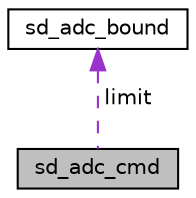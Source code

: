 digraph "sd_adc_cmd"
{
  edge [fontname="Helvetica",fontsize="10",labelfontname="Helvetica",labelfontsize="10"];
  node [fontname="Helvetica",fontsize="10",shape=record];
  Node1 [label="sd_adc_cmd",height=0.2,width=0.4,color="black", fillcolor="grey75", style="filled", fontcolor="black"];
  Node2 -> Node1 [dir="back",color="darkorchid3",fontsize="10",style="dashed",label=" limit" ,fontname="Helvetica"];
  Node2 [label="sd_adc_bound",height=0.2,width=0.4,color="black", fillcolor="white", style="filled",URL="$structsd__adc__bound.html"];
}
